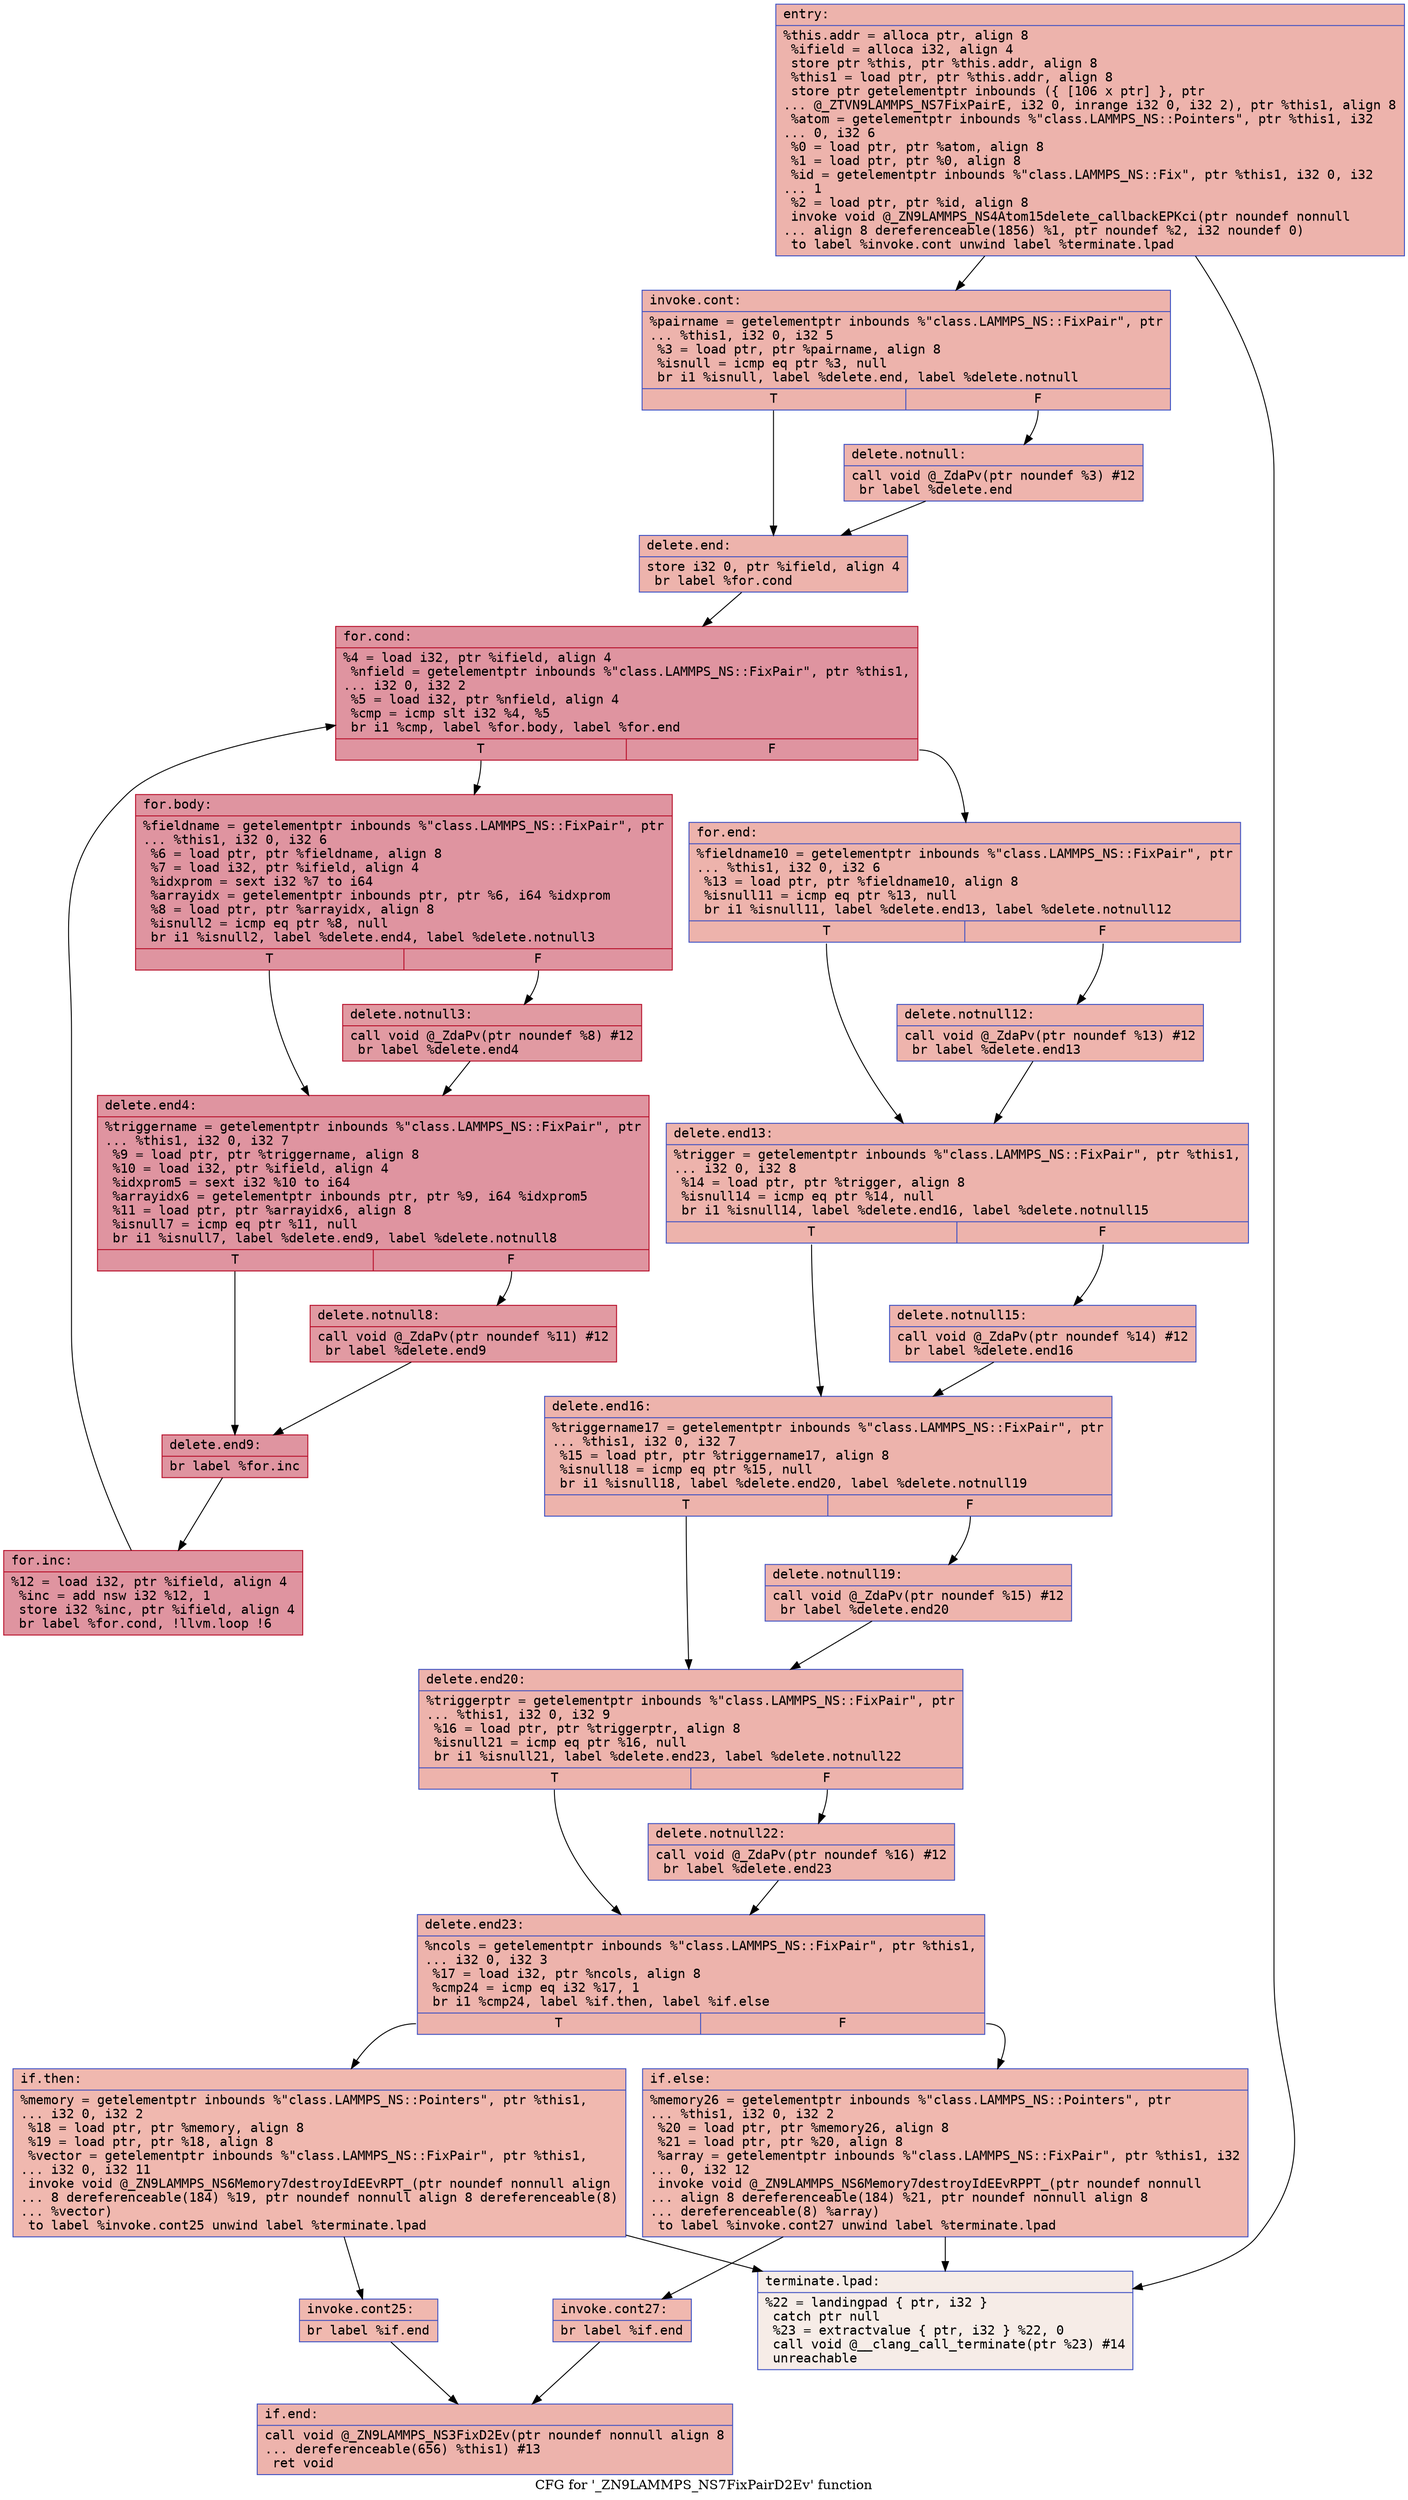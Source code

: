digraph "CFG for '_ZN9LAMMPS_NS7FixPairD2Ev' function" {
	label="CFG for '_ZN9LAMMPS_NS7FixPairD2Ev' function";

	Node0x5629e4caecf0 [shape=record,color="#3d50c3ff", style=filled, fillcolor="#d6524470" fontname="Courier",label="{entry:\l|  %this.addr = alloca ptr, align 8\l  %ifield = alloca i32, align 4\l  store ptr %this, ptr %this.addr, align 8\l  %this1 = load ptr, ptr %this.addr, align 8\l  store ptr getelementptr inbounds (\{ [106 x ptr] \}, ptr\l... @_ZTVN9LAMMPS_NS7FixPairE, i32 0, inrange i32 0, i32 2), ptr %this1, align 8\l  %atom = getelementptr inbounds %\"class.LAMMPS_NS::Pointers\", ptr %this1, i32\l... 0, i32 6\l  %0 = load ptr, ptr %atom, align 8\l  %1 = load ptr, ptr %0, align 8\l  %id = getelementptr inbounds %\"class.LAMMPS_NS::Fix\", ptr %this1, i32 0, i32\l... 1\l  %2 = load ptr, ptr %id, align 8\l  invoke void @_ZN9LAMMPS_NS4Atom15delete_callbackEPKci(ptr noundef nonnull\l... align 8 dereferenceable(1856) %1, ptr noundef %2, i32 noundef 0)\l          to label %invoke.cont unwind label %terminate.lpad\l}"];
	Node0x5629e4caecf0 -> Node0x5629e4caf1d0[tooltip="entry -> invoke.cont\nProbability 100.00%" ];
	Node0x5629e4caecf0 -> Node0x5629e4caf220[tooltip="entry -> terminate.lpad\nProbability 0.00%" ];
	Node0x5629e4caf1d0 [shape=record,color="#3d50c3ff", style=filled, fillcolor="#d6524470" fontname="Courier",label="{invoke.cont:\l|  %pairname = getelementptr inbounds %\"class.LAMMPS_NS::FixPair\", ptr\l... %this1, i32 0, i32 5\l  %3 = load ptr, ptr %pairname, align 8\l  %isnull = icmp eq ptr %3, null\l  br i1 %isnull, label %delete.end, label %delete.notnull\l|{<s0>T|<s1>F}}"];
	Node0x5629e4caf1d0:s0 -> Node0x5629e4caf6e0[tooltip="invoke.cont -> delete.end\nProbability 37.50%" ];
	Node0x5629e4caf1d0:s1 -> Node0x5629e4caf760[tooltip="invoke.cont -> delete.notnull\nProbability 62.50%" ];
	Node0x5629e4caf760 [shape=record,color="#3d50c3ff", style=filled, fillcolor="#d8564670" fontname="Courier",label="{delete.notnull:\l|  call void @_ZdaPv(ptr noundef %3) #12\l  br label %delete.end\l}"];
	Node0x5629e4caf760 -> Node0x5629e4caf6e0[tooltip="delete.notnull -> delete.end\nProbability 100.00%" ];
	Node0x5629e4caf6e0 [shape=record,color="#3d50c3ff", style=filled, fillcolor="#d6524470" fontname="Courier",label="{delete.end:\l|  store i32 0, ptr %ifield, align 4\l  br label %for.cond\l}"];
	Node0x5629e4caf6e0 -> Node0x5629e4cafc60[tooltip="delete.end -> for.cond\nProbability 100.00%" ];
	Node0x5629e4cafc60 [shape=record,color="#b70d28ff", style=filled, fillcolor="#b70d2870" fontname="Courier",label="{for.cond:\l|  %4 = load i32, ptr %ifield, align 4\l  %nfield = getelementptr inbounds %\"class.LAMMPS_NS::FixPair\", ptr %this1,\l... i32 0, i32 2\l  %5 = load i32, ptr %nfield, align 4\l  %cmp = icmp slt i32 %4, %5\l  br i1 %cmp, label %for.body, label %for.end\l|{<s0>T|<s1>F}}"];
	Node0x5629e4cafc60:s0 -> Node0x5629e4caff50[tooltip="for.cond -> for.body\nProbability 96.88%" ];
	Node0x5629e4cafc60:s1 -> Node0x5629e4caffd0[tooltip="for.cond -> for.end\nProbability 3.12%" ];
	Node0x5629e4caff50 [shape=record,color="#b70d28ff", style=filled, fillcolor="#b70d2870" fontname="Courier",label="{for.body:\l|  %fieldname = getelementptr inbounds %\"class.LAMMPS_NS::FixPair\", ptr\l... %this1, i32 0, i32 6\l  %6 = load ptr, ptr %fieldname, align 8\l  %7 = load i32, ptr %ifield, align 4\l  %idxprom = sext i32 %7 to i64\l  %arrayidx = getelementptr inbounds ptr, ptr %6, i64 %idxprom\l  %8 = load ptr, ptr %arrayidx, align 8\l  %isnull2 = icmp eq ptr %8, null\l  br i1 %isnull2, label %delete.end4, label %delete.notnull3\l|{<s0>T|<s1>F}}"];
	Node0x5629e4caff50:s0 -> Node0x5629e4cb0500[tooltip="for.body -> delete.end4\nProbability 37.50%" ];
	Node0x5629e4caff50:s1 -> Node0x5629e4cb0580[tooltip="for.body -> delete.notnull3\nProbability 62.50%" ];
	Node0x5629e4cb0580 [shape=record,color="#b70d28ff", style=filled, fillcolor="#bb1b2c70" fontname="Courier",label="{delete.notnull3:\l|  call void @_ZdaPv(ptr noundef %8) #12\l  br label %delete.end4\l}"];
	Node0x5629e4cb0580 -> Node0x5629e4cb0500[tooltip="delete.notnull3 -> delete.end4\nProbability 100.00%" ];
	Node0x5629e4cb0500 [shape=record,color="#b70d28ff", style=filled, fillcolor="#b70d2870" fontname="Courier",label="{delete.end4:\l|  %triggername = getelementptr inbounds %\"class.LAMMPS_NS::FixPair\", ptr\l... %this1, i32 0, i32 7\l  %9 = load ptr, ptr %triggername, align 8\l  %10 = load i32, ptr %ifield, align 4\l  %idxprom5 = sext i32 %10 to i64\l  %arrayidx6 = getelementptr inbounds ptr, ptr %9, i64 %idxprom5\l  %11 = load ptr, ptr %arrayidx6, align 8\l  %isnull7 = icmp eq ptr %11, null\l  br i1 %isnull7, label %delete.end9, label %delete.notnull8\l|{<s0>T|<s1>F}}"];
	Node0x5629e4cb0500:s0 -> Node0x5629e4cb0dd0[tooltip="delete.end4 -> delete.end9\nProbability 37.50%" ];
	Node0x5629e4cb0500:s1 -> Node0x5629e4cb0e50[tooltip="delete.end4 -> delete.notnull8\nProbability 62.50%" ];
	Node0x5629e4cb0e50 [shape=record,color="#b70d28ff", style=filled, fillcolor="#bb1b2c70" fontname="Courier",label="{delete.notnull8:\l|  call void @_ZdaPv(ptr noundef %11) #12\l  br label %delete.end9\l}"];
	Node0x5629e4cb0e50 -> Node0x5629e4cb0dd0[tooltip="delete.notnull8 -> delete.end9\nProbability 100.00%" ];
	Node0x5629e4cb0dd0 [shape=record,color="#b70d28ff", style=filled, fillcolor="#b70d2870" fontname="Courier",label="{delete.end9:\l|  br label %for.inc\l}"];
	Node0x5629e4cb0dd0 -> Node0x5629e4cb1150[tooltip="delete.end9 -> for.inc\nProbability 100.00%" ];
	Node0x5629e4cb1150 [shape=record,color="#b70d28ff", style=filled, fillcolor="#b70d2870" fontname="Courier",label="{for.inc:\l|  %12 = load i32, ptr %ifield, align 4\l  %inc = add nsw i32 %12, 1\l  store i32 %inc, ptr %ifield, align 4\l  br label %for.cond, !llvm.loop !6\l}"];
	Node0x5629e4cb1150 -> Node0x5629e4cafc60[tooltip="for.inc -> for.cond\nProbability 100.00%" ];
	Node0x5629e4caffd0 [shape=record,color="#3d50c3ff", style=filled, fillcolor="#d6524470" fontname="Courier",label="{for.end:\l|  %fieldname10 = getelementptr inbounds %\"class.LAMMPS_NS::FixPair\", ptr\l... %this1, i32 0, i32 6\l  %13 = load ptr, ptr %fieldname10, align 8\l  %isnull11 = icmp eq ptr %13, null\l  br i1 %isnull11, label %delete.end13, label %delete.notnull12\l|{<s0>T|<s1>F}}"];
	Node0x5629e4caffd0:s0 -> Node0x5629e4cb1760[tooltip="for.end -> delete.end13\nProbability 37.50%" ];
	Node0x5629e4caffd0:s1 -> Node0x5629e4cb1810[tooltip="for.end -> delete.notnull12\nProbability 62.50%" ];
	Node0x5629e4cb1810 [shape=record,color="#3d50c3ff", style=filled, fillcolor="#d8564670" fontname="Courier",label="{delete.notnull12:\l|  call void @_ZdaPv(ptr noundef %13) #12\l  br label %delete.end13\l}"];
	Node0x5629e4cb1810 -> Node0x5629e4cb1760[tooltip="delete.notnull12 -> delete.end13\nProbability 100.00%" ];
	Node0x5629e4cb1760 [shape=record,color="#3d50c3ff", style=filled, fillcolor="#d6524470" fontname="Courier",label="{delete.end13:\l|  %trigger = getelementptr inbounds %\"class.LAMMPS_NS::FixPair\", ptr %this1,\l... i32 0, i32 8\l  %14 = load ptr, ptr %trigger, align 8\l  %isnull14 = icmp eq ptr %14, null\l  br i1 %isnull14, label %delete.end16, label %delete.notnull15\l|{<s0>T|<s1>F}}"];
	Node0x5629e4cb1760:s0 -> Node0x5629e4cb1ce0[tooltip="delete.end13 -> delete.end16\nProbability 37.50%" ];
	Node0x5629e4cb1760:s1 -> Node0x5629e4cb1d60[tooltip="delete.end13 -> delete.notnull15\nProbability 62.50%" ];
	Node0x5629e4cb1d60 [shape=record,color="#3d50c3ff", style=filled, fillcolor="#d8564670" fontname="Courier",label="{delete.notnull15:\l|  call void @_ZdaPv(ptr noundef %14) #12\l  br label %delete.end16\l}"];
	Node0x5629e4cb1d60 -> Node0x5629e4cb1ce0[tooltip="delete.notnull15 -> delete.end16\nProbability 100.00%" ];
	Node0x5629e4cb1ce0 [shape=record,color="#3d50c3ff", style=filled, fillcolor="#d6524470" fontname="Courier",label="{delete.end16:\l|  %triggername17 = getelementptr inbounds %\"class.LAMMPS_NS::FixPair\", ptr\l... %this1, i32 0, i32 7\l  %15 = load ptr, ptr %triggername17, align 8\l  %isnull18 = icmp eq ptr %15, null\l  br i1 %isnull18, label %delete.end20, label %delete.notnull19\l|{<s0>T|<s1>F}}"];
	Node0x5629e4cb1ce0:s0 -> Node0x5629e4cb2230[tooltip="delete.end16 -> delete.end20\nProbability 37.50%" ];
	Node0x5629e4cb1ce0:s1 -> Node0x5629e4cb22e0[tooltip="delete.end16 -> delete.notnull19\nProbability 62.50%" ];
	Node0x5629e4cb22e0 [shape=record,color="#3d50c3ff", style=filled, fillcolor="#d8564670" fontname="Courier",label="{delete.notnull19:\l|  call void @_ZdaPv(ptr noundef %15) #12\l  br label %delete.end20\l}"];
	Node0x5629e4cb22e0 -> Node0x5629e4cb2230[tooltip="delete.notnull19 -> delete.end20\nProbability 100.00%" ];
	Node0x5629e4cb2230 [shape=record,color="#3d50c3ff", style=filled, fillcolor="#d6524470" fontname="Courier",label="{delete.end20:\l|  %triggerptr = getelementptr inbounds %\"class.LAMMPS_NS::FixPair\", ptr\l... %this1, i32 0, i32 9\l  %16 = load ptr, ptr %triggerptr, align 8\l  %isnull21 = icmp eq ptr %16, null\l  br i1 %isnull21, label %delete.end23, label %delete.notnull22\l|{<s0>T|<s1>F}}"];
	Node0x5629e4cb2230:s0 -> Node0x5629e4cb2790[tooltip="delete.end20 -> delete.end23\nProbability 37.50%" ];
	Node0x5629e4cb2230:s1 -> Node0x5629e4cb2840[tooltip="delete.end20 -> delete.notnull22\nProbability 62.50%" ];
	Node0x5629e4cb2840 [shape=record,color="#3d50c3ff", style=filled, fillcolor="#d8564670" fontname="Courier",label="{delete.notnull22:\l|  call void @_ZdaPv(ptr noundef %16) #12\l  br label %delete.end23\l}"];
	Node0x5629e4cb2840 -> Node0x5629e4cb2790[tooltip="delete.notnull22 -> delete.end23\nProbability 100.00%" ];
	Node0x5629e4cb2790 [shape=record,color="#3d50c3ff", style=filled, fillcolor="#d6524470" fontname="Courier",label="{delete.end23:\l|  %ncols = getelementptr inbounds %\"class.LAMMPS_NS::FixPair\", ptr %this1,\l... i32 0, i32 3\l  %17 = load i32, ptr %ncols, align 8\l  %cmp24 = icmp eq i32 %17, 1\l  br i1 %cmp24, label %if.then, label %if.else\l|{<s0>T|<s1>F}}"];
	Node0x5629e4cb2790:s0 -> Node0x5629e4c98c50[tooltip="delete.end23 -> if.then\nProbability 50.00%" ];
	Node0x5629e4cb2790:s1 -> Node0x5629e4cb3310[tooltip="delete.end23 -> if.else\nProbability 50.00%" ];
	Node0x5629e4c98c50 [shape=record,color="#3d50c3ff", style=filled, fillcolor="#dc5d4a70" fontname="Courier",label="{if.then:\l|  %memory = getelementptr inbounds %\"class.LAMMPS_NS::Pointers\", ptr %this1,\l... i32 0, i32 2\l  %18 = load ptr, ptr %memory, align 8\l  %19 = load ptr, ptr %18, align 8\l  %vector = getelementptr inbounds %\"class.LAMMPS_NS::FixPair\", ptr %this1,\l... i32 0, i32 11\l  invoke void @_ZN9LAMMPS_NS6Memory7destroyIdEEvRPT_(ptr noundef nonnull align\l... 8 dereferenceable(184) %19, ptr noundef nonnull align 8 dereferenceable(8)\l... %vector)\l          to label %invoke.cont25 unwind label %terminate.lpad\l}"];
	Node0x5629e4c98c50 -> Node0x5629e4cb36d0[tooltip="if.then -> invoke.cont25\nProbability 100.00%" ];
	Node0x5629e4c98c50 -> Node0x5629e4caf220[tooltip="if.then -> terminate.lpad\nProbability 0.00%" ];
	Node0x5629e4cb36d0 [shape=record,color="#3d50c3ff", style=filled, fillcolor="#dc5d4a70" fontname="Courier",label="{invoke.cont25:\l|  br label %if.end\l}"];
	Node0x5629e4cb36d0 -> Node0x5629e4cb3960[tooltip="invoke.cont25 -> if.end\nProbability 100.00%" ];
	Node0x5629e4cb3310 [shape=record,color="#3d50c3ff", style=filled, fillcolor="#dc5d4a70" fontname="Courier",label="{if.else:\l|  %memory26 = getelementptr inbounds %\"class.LAMMPS_NS::Pointers\", ptr\l... %this1, i32 0, i32 2\l  %20 = load ptr, ptr %memory26, align 8\l  %21 = load ptr, ptr %20, align 8\l  %array = getelementptr inbounds %\"class.LAMMPS_NS::FixPair\", ptr %this1, i32\l... 0, i32 12\l  invoke void @_ZN9LAMMPS_NS6Memory7destroyIdEEvRPPT_(ptr noundef nonnull\l... align 8 dereferenceable(184) %21, ptr noundef nonnull align 8\l... dereferenceable(8) %array)\l          to label %invoke.cont27 unwind label %terminate.lpad\l}"];
	Node0x5629e4cb3310 -> Node0x5629e4cb3cd0[tooltip="if.else -> invoke.cont27\nProbability 100.00%" ];
	Node0x5629e4cb3310 -> Node0x5629e4caf220[tooltip="if.else -> terminate.lpad\nProbability 0.00%" ];
	Node0x5629e4cb3cd0 [shape=record,color="#3d50c3ff", style=filled, fillcolor="#dc5d4a70" fontname="Courier",label="{invoke.cont27:\l|  br label %if.end\l}"];
	Node0x5629e4cb3cd0 -> Node0x5629e4cb3960[tooltip="invoke.cont27 -> if.end\nProbability 100.00%" ];
	Node0x5629e4cb3960 [shape=record,color="#3d50c3ff", style=filled, fillcolor="#d6524470" fontname="Courier",label="{if.end:\l|  call void @_ZN9LAMMPS_NS3FixD2Ev(ptr noundef nonnull align 8\l... dereferenceable(656) %this1) #13\l  ret void\l}"];
	Node0x5629e4caf220 [shape=record,color="#3d50c3ff", style=filled, fillcolor="#ead5c970" fontname="Courier",label="{terminate.lpad:\l|  %22 = landingpad \{ ptr, i32 \}\l          catch ptr null\l  %23 = extractvalue \{ ptr, i32 \} %22, 0\l  call void @__clang_call_terminate(ptr %23) #14\l  unreachable\l}"];
}
